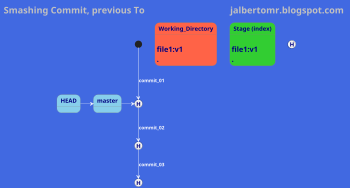 @startuml
scale 350 width
title <color:silver><size:25>Smashing Commit, previous To                                    jalbertomr.blogspot.com

skinparam backgroundColor royalblue
skinparam arrowcolor white
skinparam arrowfontStyle bold
skinparam arrowfontcolor w

skinparam state {
  backgroundColor SkyBlue
  BorderColor gray
  backgroundColor<< Stage >> LimeGreen
  backgroundColor<< WorkDir >> Tomato
  backgroundColor<< History >> Khaki
  FontSize 16
  FontStyle bold
  fontcolor navy
}


state Working_Directory << WorkDir >>
state "Stage (index)" as Stage  << Stage >>
state _HEAD <<History>>

state HEAD
state master
state 48ed828 <<History>>
state 3f95103 <<History>>
state 5ec83b9 <<History>>


[*] --> 48ed828 : commit_01
48ed828 --> 3f95103 : commit_02
3f95103 --> 5ec83b9 : commit_03
48ed828 : <size:20>file1:v1\n
3f95103 : <size:20>file1:v2\n<size:20>file2: v1
5ec83b9 : <size:20>file1:v3\n<size:20>file2:v1
HEAD -right-> master
master -right-> 48ed828

Working_Directory : \n<size:20>file1:v1\n<size:20>.
Stage : \n<size:20>file1:v1\n<size:20>.
_HEAD : <size:16>48ed828\n<size:20>file1:v1\n<size:20>.



@enduml